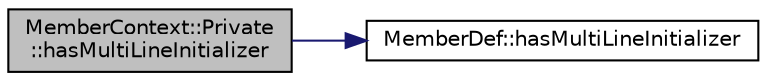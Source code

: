 digraph "MemberContext::Private::hasMultiLineInitializer"
{
 // LATEX_PDF_SIZE
  edge [fontname="Helvetica",fontsize="10",labelfontname="Helvetica",labelfontsize="10"];
  node [fontname="Helvetica",fontsize="10",shape=record];
  rankdir="LR";
  Node1 [label="MemberContext::Private\l::hasMultiLineInitializer",height=0.2,width=0.4,color="black", fillcolor="grey75", style="filled", fontcolor="black",tooltip=" "];
  Node1 -> Node2 [color="midnightblue",fontsize="10",style="solid",fontname="Helvetica"];
  Node2 [label="MemberDef::hasMultiLineInitializer",height=0.2,width=0.4,color="black", fillcolor="white", style="filled",URL="$classMemberDef.html#ab0edc949c11ffd04ae0f79b8850b1586",tooltip=" "];
}
